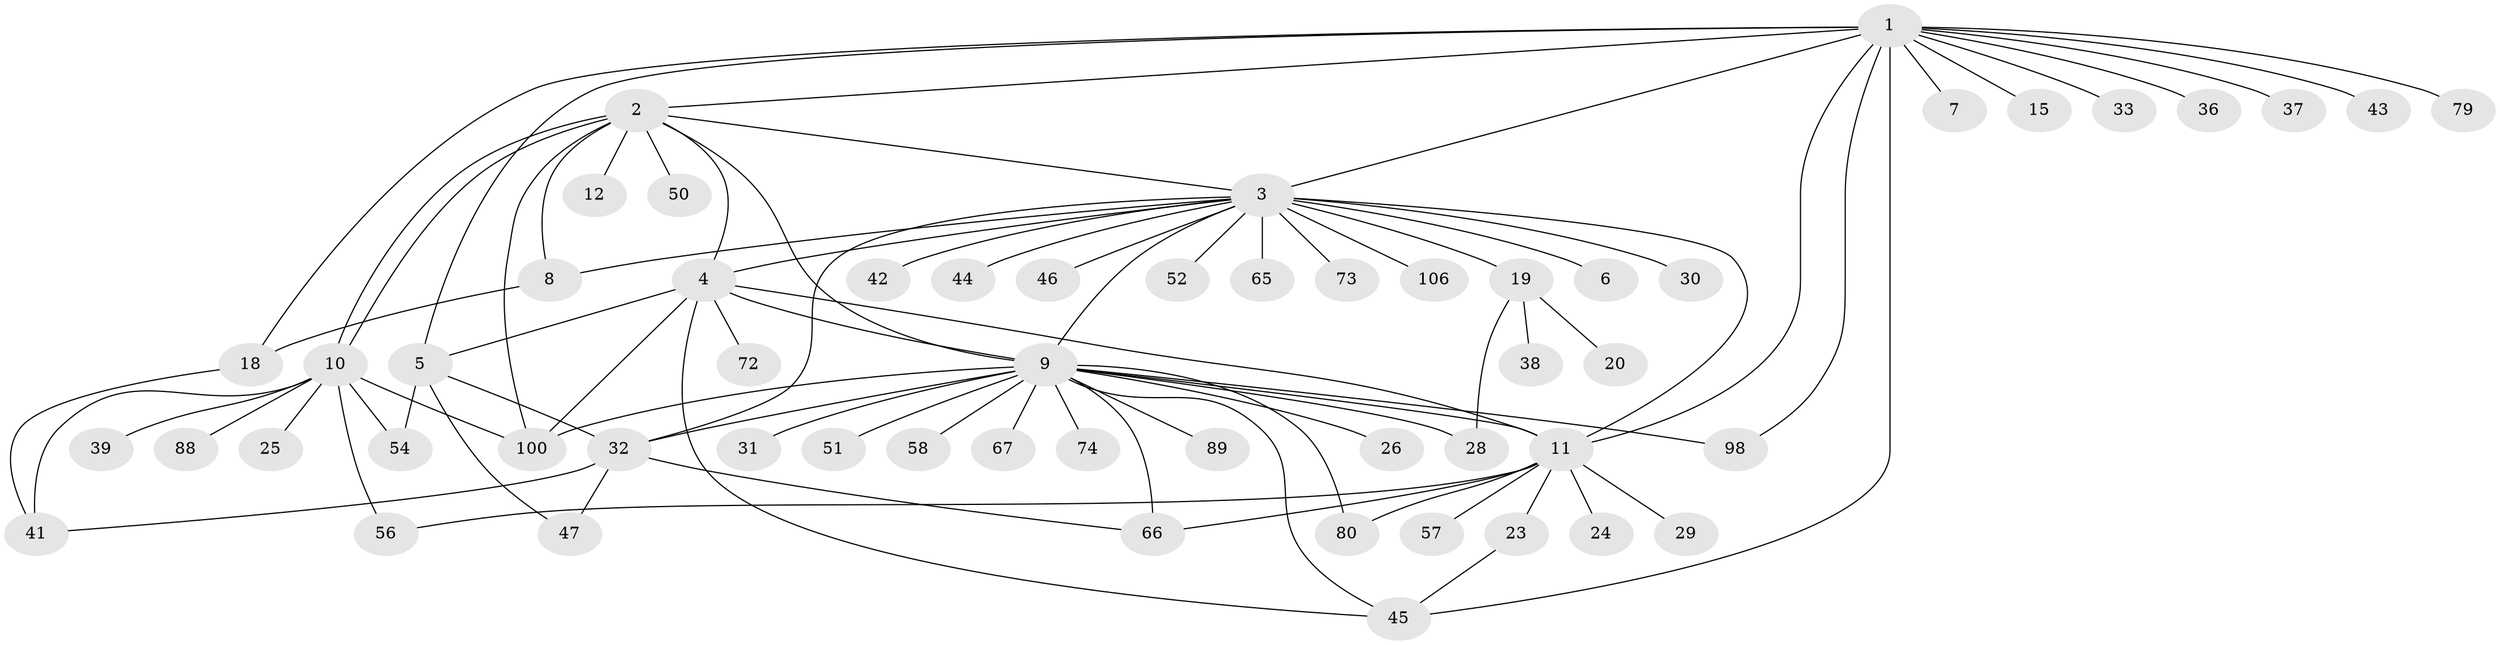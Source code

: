 // original degree distribution, {13: 0.017543859649122806, 10: 0.008771929824561403, 22: 0.008771929824561403, 9: 0.02631578947368421, 5: 0.043859649122807015, 1: 0.5263157894736842, 3: 0.08771929824561403, 6: 0.017543859649122806, 11: 0.008771929824561403, 2: 0.18421052631578946, 7: 0.008771929824561403, 4: 0.06140350877192982}
// Generated by graph-tools (version 1.1) at 2025/14/03/09/25 04:14:39]
// undirected, 57 vertices, 85 edges
graph export_dot {
graph [start="1"]
  node [color=gray90,style=filled];
  1 [super="+22"];
  2;
  3 [super="+83+27+49"];
  4 [super="+14"];
  5 [super="+108+16"];
  6;
  7;
  8;
  9 [super="+13"];
  10;
  11 [super="+90+21"];
  12 [super="+53+71+78+104"];
  15;
  18 [super="+91+61"];
  19 [super="+87+62+40"];
  20;
  23 [super="+95+81"];
  24;
  25;
  26;
  28;
  29;
  30;
  31 [super="+84"];
  32 [super="+55"];
  33;
  36;
  37;
  38;
  39;
  41 [super="+48+63"];
  42;
  43;
  44;
  45 [super="+60"];
  46;
  47 [super="+105"];
  50 [super="+85+64"];
  51 [super="+99"];
  52 [super="+111"];
  54;
  56 [super="+97"];
  57;
  58;
  65;
  66;
  67;
  72;
  73;
  74;
  79;
  80;
  88 [super="+103"];
  89;
  98;
  100 [super="+110"];
  106;
  1 -- 2;
  1 -- 3 [weight=2];
  1 -- 5;
  1 -- 7;
  1 -- 15;
  1 -- 18;
  1 -- 33;
  1 -- 36;
  1 -- 37;
  1 -- 45;
  1 -- 79;
  1 -- 98;
  1 -- 11;
  1 -- 43;
  2 -- 3;
  2 -- 4;
  2 -- 8;
  2 -- 9;
  2 -- 10;
  2 -- 10;
  2 -- 12;
  2 -- 50;
  2 -- 100;
  3 -- 4;
  3 -- 6;
  3 -- 9;
  3 -- 19;
  3 -- 30;
  3 -- 42;
  3 -- 44;
  3 -- 46;
  3 -- 52;
  3 -- 65;
  3 -- 73;
  3 -- 106;
  3 -- 8;
  3 -- 32;
  3 -- 11 [weight=2];
  4 -- 5;
  4 -- 11;
  4 -- 72;
  4 -- 100;
  4 -- 9 [weight=3];
  4 -- 45;
  5 -- 47;
  5 -- 32;
  5 -- 54;
  8 -- 18;
  9 -- 11 [weight=2];
  9 -- 31;
  9 -- 32 [weight=2];
  9 -- 58;
  9 -- 67;
  9 -- 98;
  9 -- 100;
  9 -- 45;
  9 -- 66;
  9 -- 74;
  9 -- 80;
  9 -- 51;
  9 -- 89;
  9 -- 26;
  9 -- 28;
  10 -- 25;
  10 -- 39;
  10 -- 41;
  10 -- 54;
  10 -- 56;
  10 -- 88;
  10 -- 100;
  11 -- 29;
  11 -- 57;
  11 -- 80;
  11 -- 66;
  11 -- 23;
  11 -- 24;
  11 -- 56;
  18 -- 41;
  19 -- 20;
  19 -- 28;
  19 -- 38;
  23 -- 45;
  32 -- 66;
  32 -- 47;
  32 -- 41;
}
